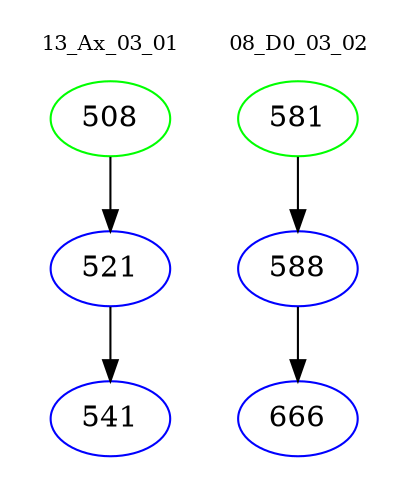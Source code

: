 digraph{
subgraph cluster_0 {
color = white
label = "13_Ax_03_01";
fontsize=10;
T0_508 [label="508", color="green"]
T0_508 -> T0_521 [color="black"]
T0_521 [label="521", color="blue"]
T0_521 -> T0_541 [color="black"]
T0_541 [label="541", color="blue"]
}
subgraph cluster_1 {
color = white
label = "08_D0_03_02";
fontsize=10;
T1_581 [label="581", color="green"]
T1_581 -> T1_588 [color="black"]
T1_588 [label="588", color="blue"]
T1_588 -> T1_666 [color="black"]
T1_666 [label="666", color="blue"]
}
}
